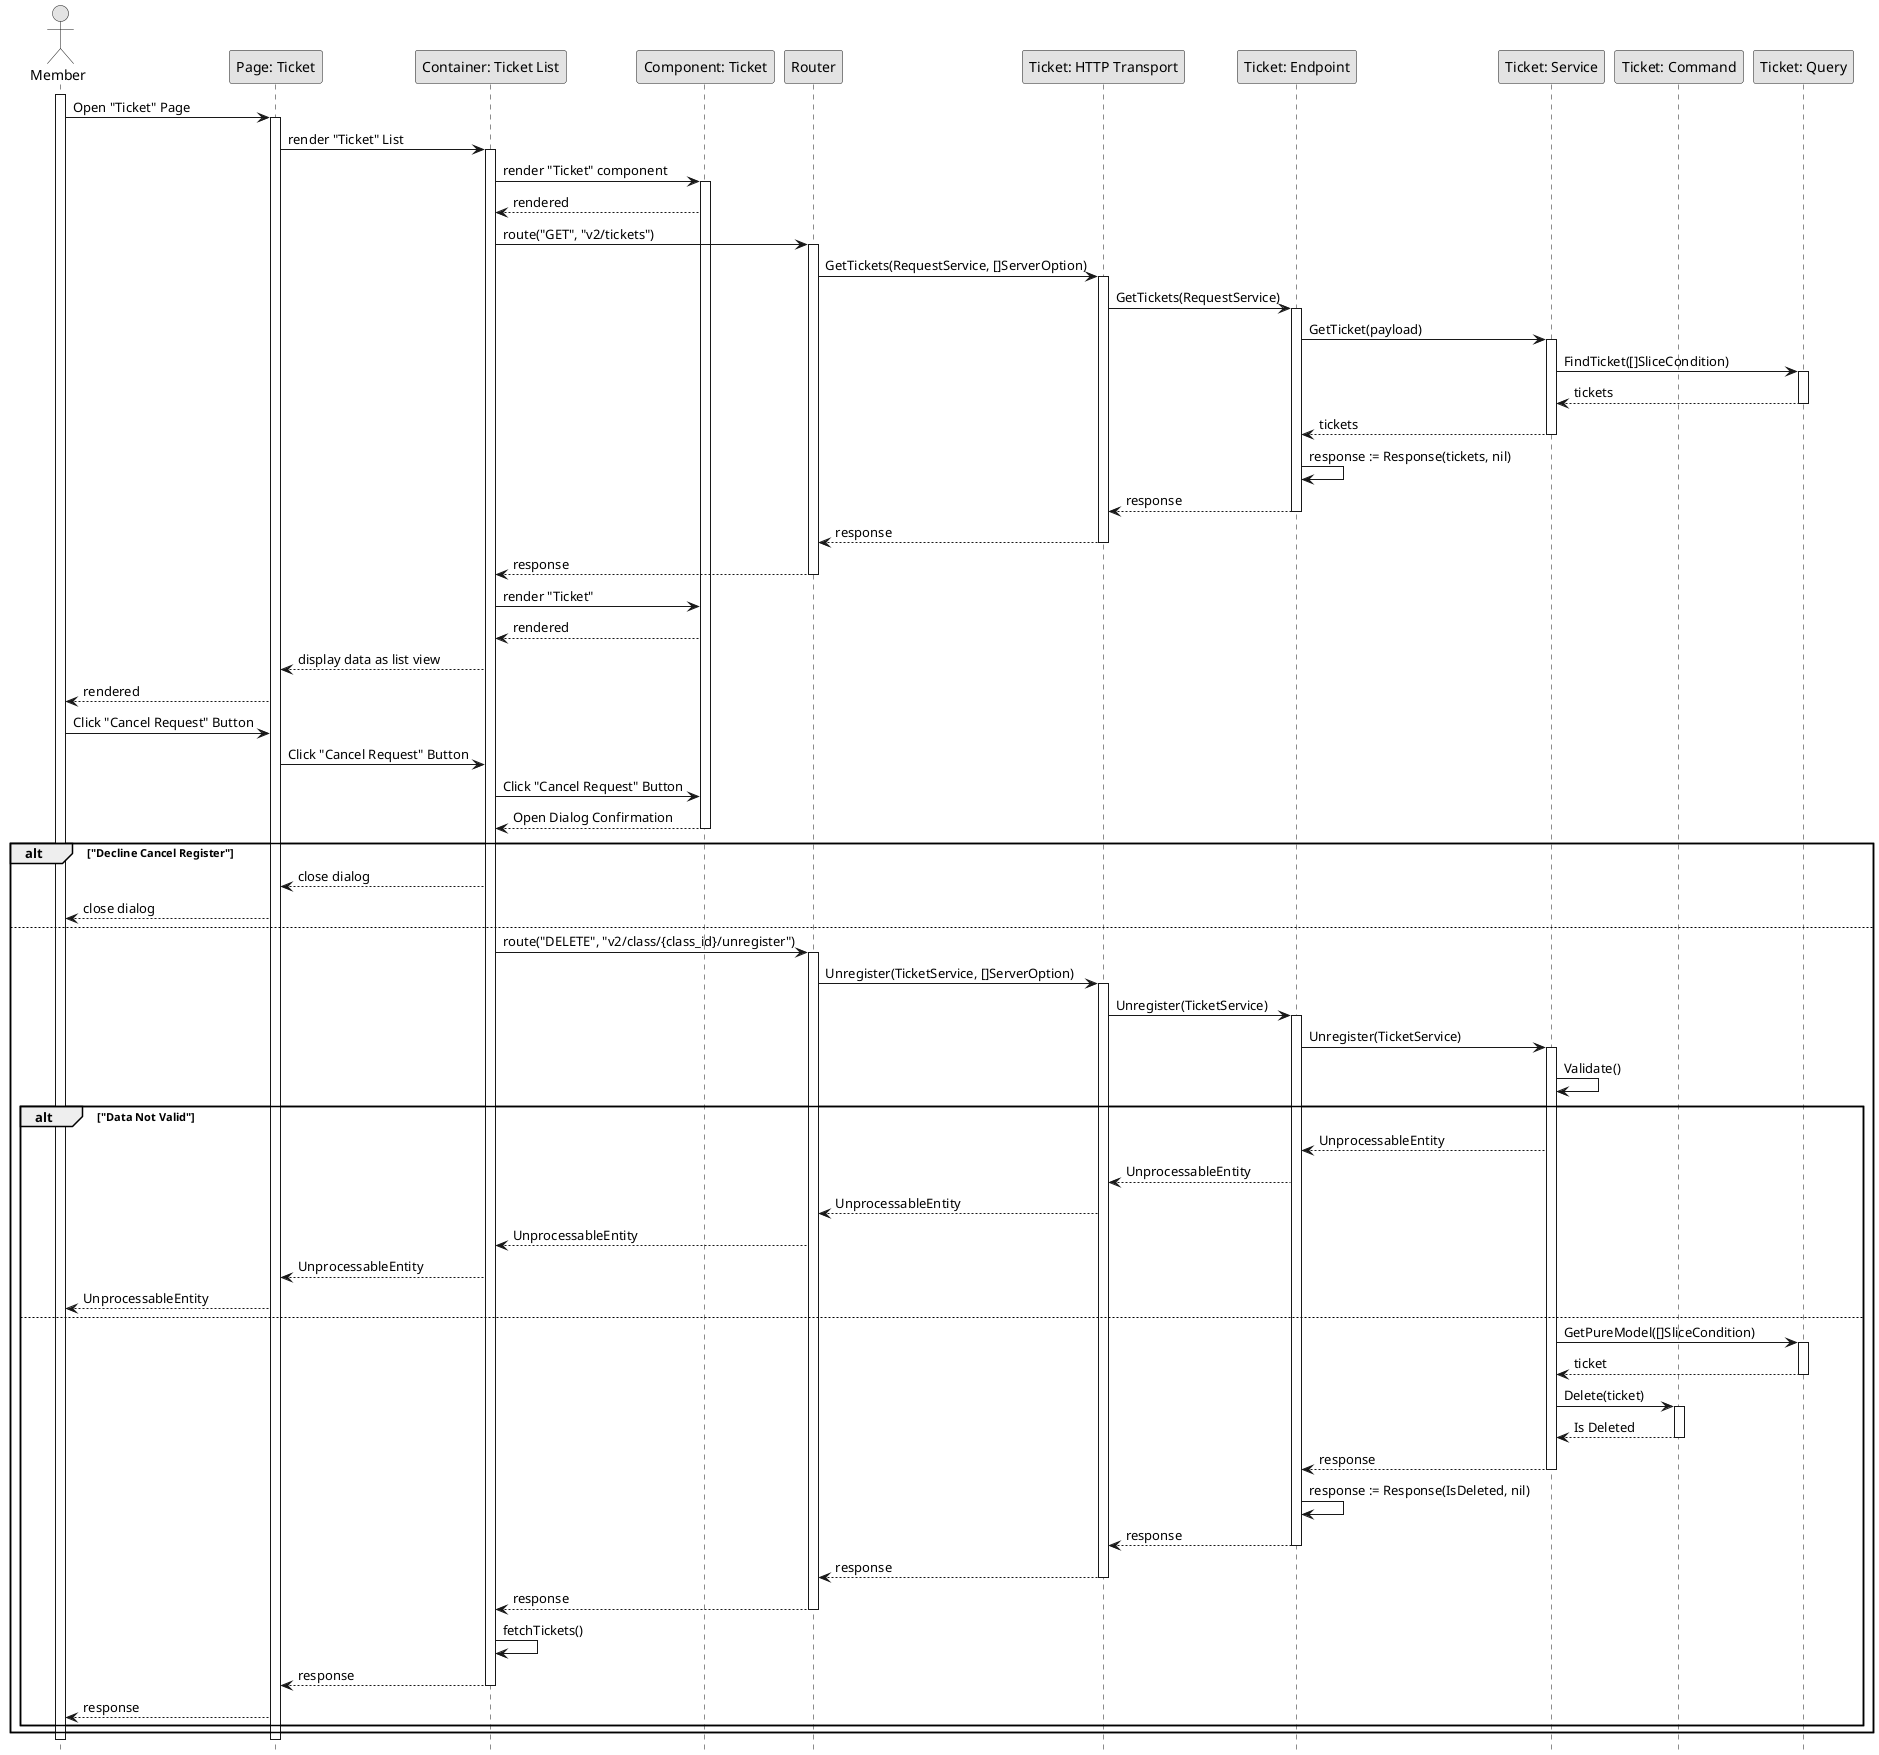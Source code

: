 @startuml CancelRequestClass

skinparam Monochrome true
skinparam Shadowing false
hide footbox

actor Member
participant "Page: Ticket" as TicketPage
participant "Container: Ticket List" as TicketListContainer
participant "Component: Ticket" as Ticket
participant "Router" as Router
participant "Ticket: HTTP Transport" as TicketHTTPTransport
participant "Ticket: Endpoint" as TicketEndpoint
participant "Ticket: Service" as TicketService
participant "Ticket: Command" as TicketCommand
participant "Ticket: Query" as TicketQuery

activate Member

Member->TicketPage: Open "Ticket" Page
activate TicketPage
TicketPage->TicketListContainer: render "Ticket" List
activate TicketListContainer
TicketListContainer->Ticket: render "Ticket" component
activate Ticket
Ticket-->TicketListContainer: rendered
TicketListContainer->Router: route("GET", "v2/tickets")
activate Router
Router->TicketHTTPTransport: GetTickets(RequestService, []ServerOption)
activate TicketHTTPTransport
TicketHTTPTransport->TicketEndpoint: GetTickets(RequestService)
activate TicketEndpoint
TicketEndpoint->TicketService: GetTicket(payload)
activate TicketService
TicketService->TicketQuery: FindTicket([]SliceCondition)
activate TicketQuery
TicketQuery-->TicketService: tickets
deactivate TicketQuery
TicketService-->TicketEndpoint: tickets
deactivate TicketService
TicketEndpoint->TicketEndpoint: response := Response(tickets, nil)
TicketEndpoint-->TicketHTTPTransport: response
deactivate TicketEndpoint
TicketHTTPTransport-->Router: response
deactivate TicketHTTPTransport
Router-->TicketListContainer: response
deactivate Router
TicketListContainer->Ticket: render "Ticket"
Ticket-->TicketListContainer: rendered
TicketListContainer-->TicketPage: display data as list view
TicketPage-->Member: rendered

Member->TicketPage: Click "Cancel Request" Button
TicketPage->TicketListContainer: Click "Cancel Request" Button
TicketListContainer->Ticket: Click "Cancel Request" Button
Ticket-->TicketListContainer: Open Dialog Confirmation
deactivate Ticket


alt "Decline Cancel Register"
    TicketListContainer-->TicketPage: close dialog
    TicketPage-->Member: close dialog
else
    TicketListContainer->Router: route("DELETE", "v2/class/{class_id}/unregister")
    activate Router
    Router->TicketHTTPTransport: Unregister(TicketService, []ServerOption)
    activate TicketHTTPTransport
    TicketHTTPTransport->TicketEndpoint: Unregister(TicketService)
    activate TicketEndpoint
    TicketEndpoint->TicketService: Unregister(TicketService)
    activate TicketService
    TicketService->TicketService: Validate()
    
    alt "Data Not Valid"
        TicketService-->TicketEndpoint: UnprocessableEntity
        TicketEndpoint-->TicketHTTPTransport: UnprocessableEntity
        TicketHTTPTransport-->Router: UnprocessableEntity
        Router-->TicketListContainer: UnprocessableEntity
        TicketListContainer-->TicketPage: UnprocessableEntity
        TicketPage-->Member: UnprocessableEntity
    else
        TicketService->TicketQuery: GetPureModel([]SliceCondition)
        activate TicketQuery
        TicketQuery-->TicketService: ticket
        deactivate TicketQuery
        TicketService->TicketCommand: Delete(ticket)
        activate TicketCommand
        TicketCommand-->TicketService: Is Deleted
        deactivate TicketCommand
        TicketService-->TicketEndpoint: response
        deactivate TicketService
        TicketEndpoint->TicketEndpoint: response := Response(IsDeleted, nil)
        TicketEndpoint-->TicketHTTPTransport: response
        deactivate TicketEndpoint
        TicketHTTPTransport-->Router: response
        deactivate TicketHTTPTransport
        Router-->TicketListContainer: response
        deactivate Router
        TicketListContainer->TicketListContainer: fetchTickets()
        TicketListContainer-->TicketPage: response
        deactivate TicketListContainer

        TicketPage-->Member: response
    end
end

deactivate TicketPage

deactivate Member

@enduml
